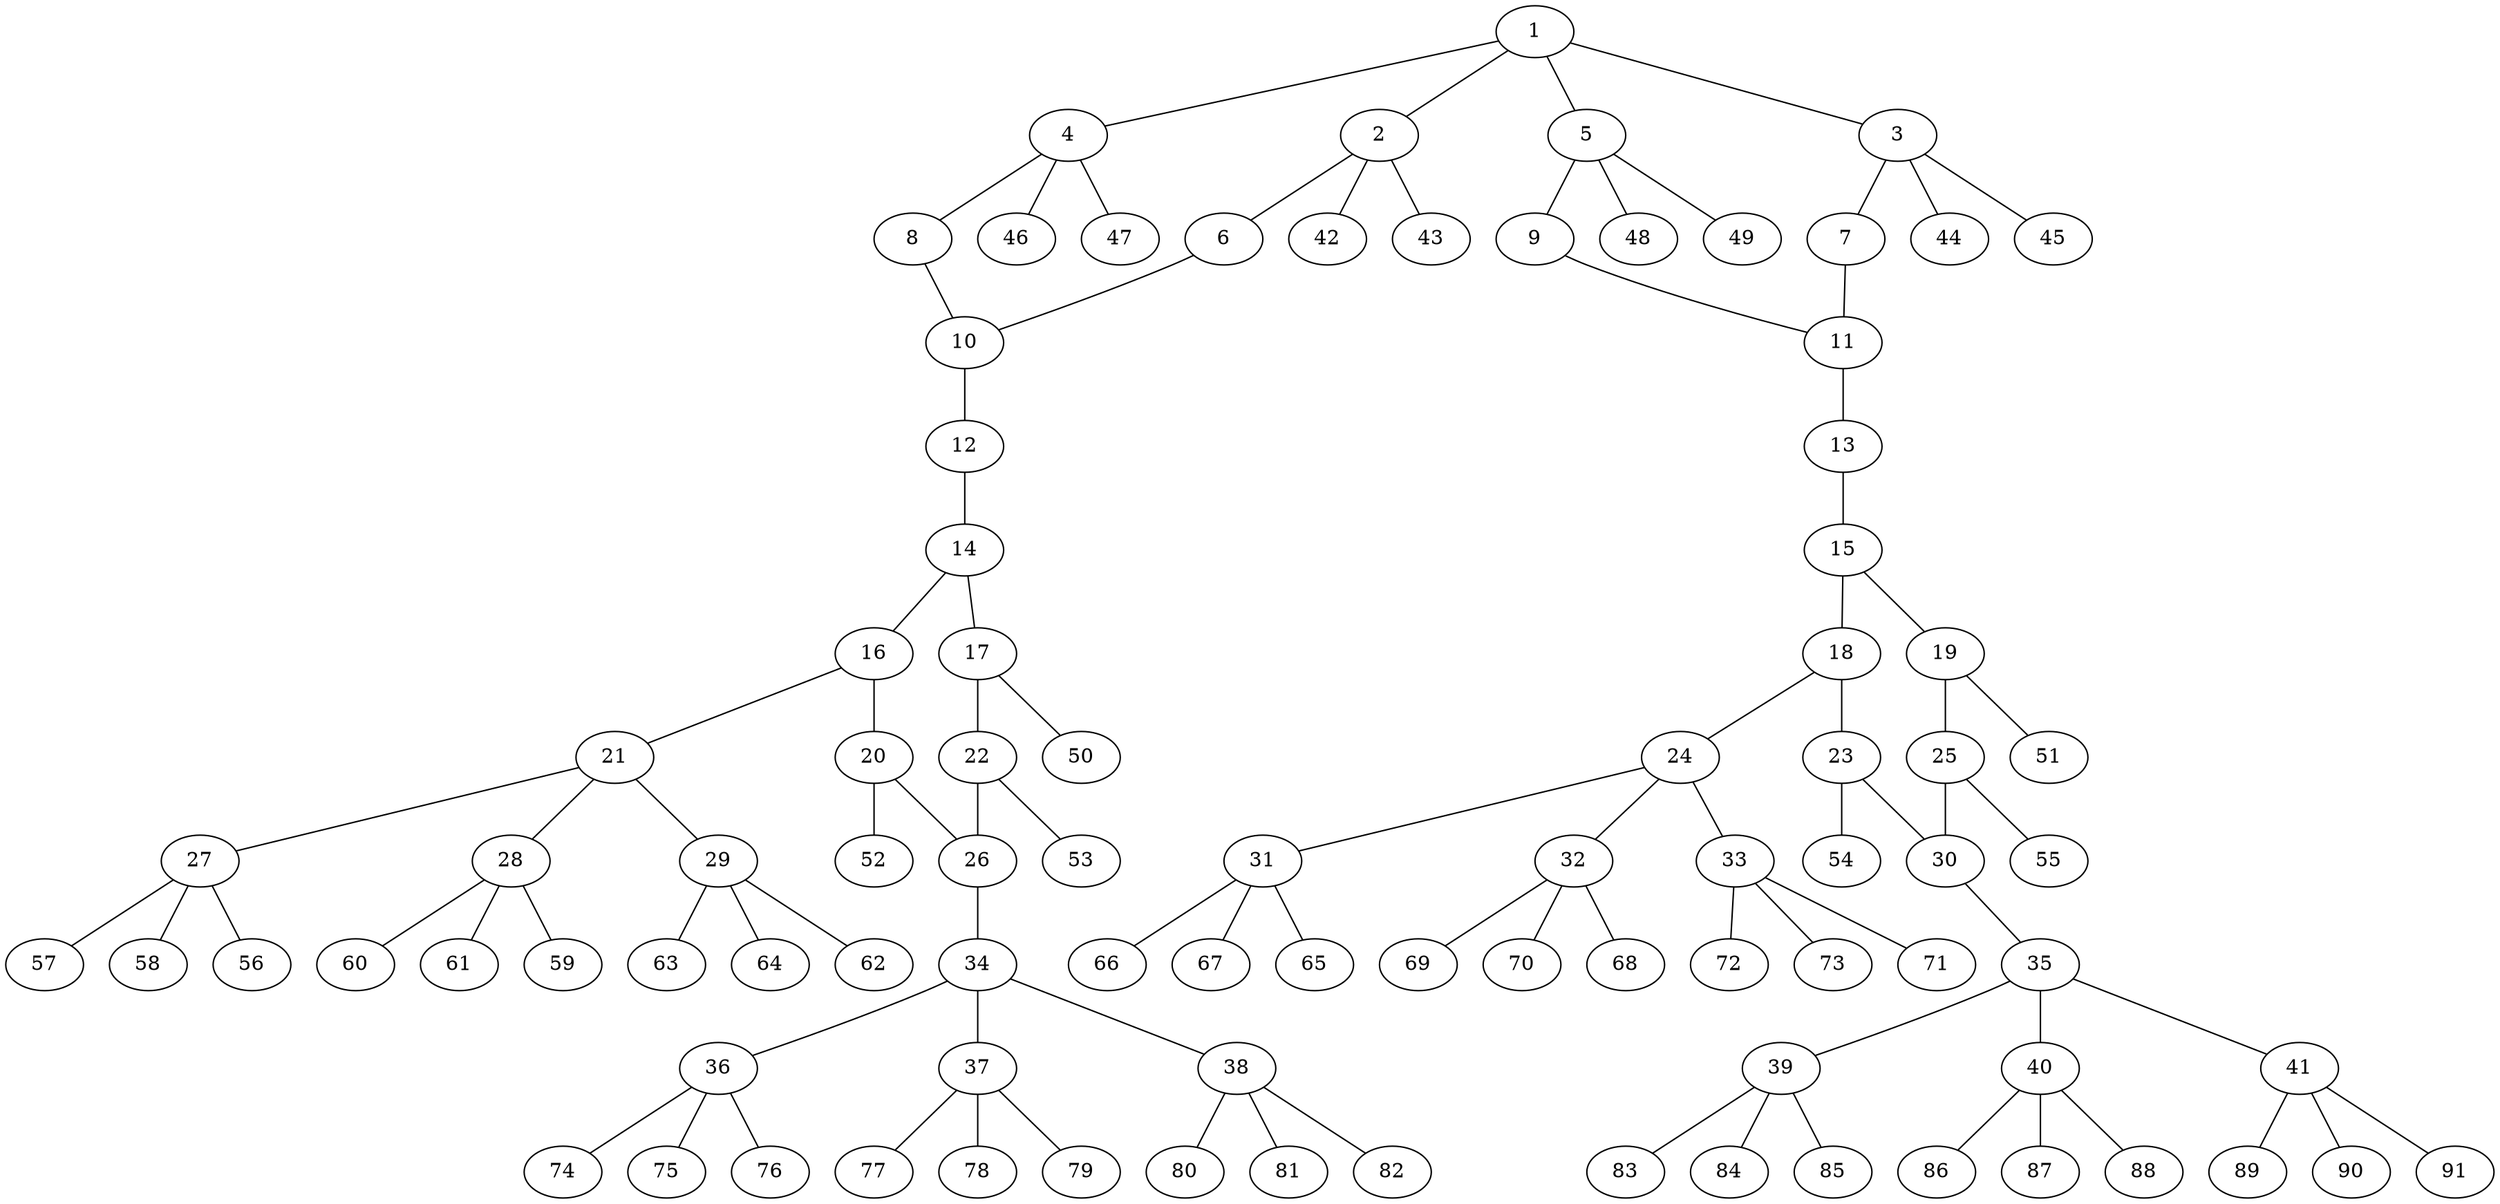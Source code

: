 graph molecule_3691 {
	1	 [chem=C];
	2	 [chem=C];
	1 -- 2	 [valence=1];
	3	 [chem=C];
	1 -- 3	 [valence=1];
	4	 [chem=C];
	1 -- 4	 [valence=1];
	5	 [chem=C];
	1 -- 5	 [valence=1];
	6	 [chem=O];
	2 -- 6	 [valence=1];
	42	 [chem=H];
	2 -- 42	 [valence=1];
	43	 [chem=H];
	2 -- 43	 [valence=1];
	7	 [chem=O];
	3 -- 7	 [valence=1];
	44	 [chem=H];
	3 -- 44	 [valence=1];
	45	 [chem=H];
	3 -- 45	 [valence=1];
	8	 [chem=O];
	4 -- 8	 [valence=1];
	46	 [chem=H];
	4 -- 46	 [valence=1];
	47	 [chem=H];
	4 -- 47	 [valence=1];
	9	 [chem=O];
	5 -- 9	 [valence=1];
	48	 [chem=H];
	5 -- 48	 [valence=1];
	49	 [chem=H];
	5 -- 49	 [valence=1];
	10	 [chem=P];
	6 -- 10	 [valence=1];
	11	 [chem=P];
	7 -- 11	 [valence=1];
	8 -- 10	 [valence=1];
	9 -- 11	 [valence=1];
	12	 [chem=O];
	10 -- 12	 [valence=1];
	13	 [chem=O];
	11 -- 13	 [valence=1];
	14	 [chem=C];
	12 -- 14	 [valence=1];
	15	 [chem=C];
	13 -- 15	 [valence=1];
	16	 [chem=C];
	14 -- 16	 [valence=1];
	17	 [chem=C];
	14 -- 17	 [valence=2];
	18	 [chem=C];
	15 -- 18	 [valence=2];
	19	 [chem=C];
	15 -- 19	 [valence=1];
	20	 [chem=C];
	16 -- 20	 [valence=2];
	21	 [chem=C];
	16 -- 21	 [valence=1];
	22	 [chem=C];
	17 -- 22	 [valence=1];
	50	 [chem=H];
	17 -- 50	 [valence=1];
	23	 [chem=C];
	18 -- 23	 [valence=1];
	24	 [chem=C];
	18 -- 24	 [valence=1];
	25	 [chem=C];
	19 -- 25	 [valence=2];
	51	 [chem=H];
	19 -- 51	 [valence=1];
	26	 [chem=C];
	20 -- 26	 [valence=1];
	52	 [chem=H];
	20 -- 52	 [valence=1];
	27	 [chem=C];
	21 -- 27	 [valence=1];
	28	 [chem=C];
	21 -- 28	 [valence=1];
	29	 [chem=C];
	21 -- 29	 [valence=1];
	22 -- 26	 [valence=2];
	53	 [chem=H];
	22 -- 53	 [valence=1];
	30	 [chem=C];
	23 -- 30	 [valence=2];
	54	 [chem=H];
	23 -- 54	 [valence=1];
	31	 [chem=C];
	24 -- 31	 [valence=1];
	32	 [chem=C];
	24 -- 32	 [valence=1];
	33	 [chem=C];
	24 -- 33	 [valence=1];
	25 -- 30	 [valence=1];
	55	 [chem=H];
	25 -- 55	 [valence=1];
	34	 [chem=C];
	26 -- 34	 [valence=1];
	56	 [chem=H];
	27 -- 56	 [valence=1];
	57	 [chem=H];
	27 -- 57	 [valence=1];
	58	 [chem=H];
	27 -- 58	 [valence=1];
	59	 [chem=H];
	28 -- 59	 [valence=1];
	60	 [chem=H];
	28 -- 60	 [valence=1];
	61	 [chem=H];
	28 -- 61	 [valence=1];
	62	 [chem=H];
	29 -- 62	 [valence=1];
	63	 [chem=H];
	29 -- 63	 [valence=1];
	64	 [chem=H];
	29 -- 64	 [valence=1];
	35	 [chem=C];
	30 -- 35	 [valence=1];
	65	 [chem=H];
	31 -- 65	 [valence=1];
	66	 [chem=H];
	31 -- 66	 [valence=1];
	67	 [chem=H];
	31 -- 67	 [valence=1];
	68	 [chem=H];
	32 -- 68	 [valence=1];
	69	 [chem=H];
	32 -- 69	 [valence=1];
	70	 [chem=H];
	32 -- 70	 [valence=1];
	71	 [chem=H];
	33 -- 71	 [valence=1];
	72	 [chem=H];
	33 -- 72	 [valence=1];
	73	 [chem=H];
	33 -- 73	 [valence=1];
	36	 [chem=C];
	34 -- 36	 [valence=1];
	37	 [chem=C];
	34 -- 37	 [valence=1];
	38	 [chem=C];
	34 -- 38	 [valence=1];
	39	 [chem=C];
	35 -- 39	 [valence=1];
	40	 [chem=C];
	35 -- 40	 [valence=1];
	41	 [chem=C];
	35 -- 41	 [valence=1];
	74	 [chem=H];
	36 -- 74	 [valence=1];
	75	 [chem=H];
	36 -- 75	 [valence=1];
	76	 [chem=H];
	36 -- 76	 [valence=1];
	77	 [chem=H];
	37 -- 77	 [valence=1];
	78	 [chem=H];
	37 -- 78	 [valence=1];
	79	 [chem=H];
	37 -- 79	 [valence=1];
	80	 [chem=H];
	38 -- 80	 [valence=1];
	81	 [chem=H];
	38 -- 81	 [valence=1];
	82	 [chem=H];
	38 -- 82	 [valence=1];
	83	 [chem=H];
	39 -- 83	 [valence=1];
	84	 [chem=H];
	39 -- 84	 [valence=1];
	85	 [chem=H];
	39 -- 85	 [valence=1];
	86	 [chem=H];
	40 -- 86	 [valence=1];
	87	 [chem=H];
	40 -- 87	 [valence=1];
	88	 [chem=H];
	40 -- 88	 [valence=1];
	89	 [chem=H];
	41 -- 89	 [valence=1];
	90	 [chem=H];
	41 -- 90	 [valence=1];
	91	 [chem=H];
	41 -- 91	 [valence=1];
}

